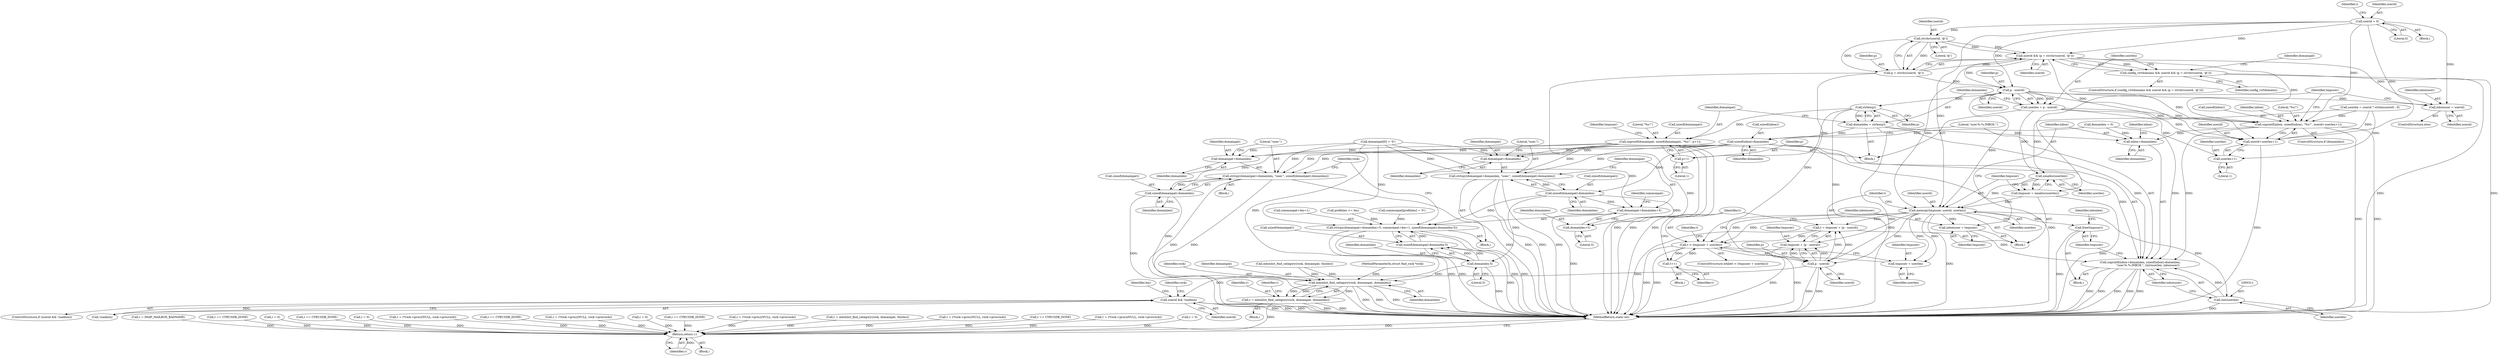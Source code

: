 digraph "0_cyrus-imapd_6bd33275368edfa71ae117de895488584678ac79@API" {
"1000214" [label="(Call,strchr(userid, '@'))"];
"1000186" [label="(Call,userid = 0)"];
"1000210" [label="(Call,userid && (p = strchr(userid, '@')))"];
"1000208" [label="(Call,config_virtdomains && userid && (p = strchr(userid, '@')))"];
"1000220" [label="(Call,p - userid)"];
"1000218" [label="(Call,userlen = p - userid)"];
"1000250" [label="(Call,snprintf(inbox, sizeof(inbox), \"%s!\", userid+userlen+1))"];
"1000301" [label="(Call,snprintf(inbox+domainlen, sizeof(inbox)-domainlen,\n                 \"user.%.*s.INBOX.\", (int)userlen, inboxuser))"];
"1000302" [label="(Call,inbox+domainlen)"];
"1000255" [label="(Call,userid+userlen+1)"];
"1000257" [label="(Call,userlen+1)"];
"1000267" [label="(Call,xmalloc(userlen))"];
"1000265" [label="(Call,tmpuser = xmalloc(userlen))"];
"1000269" [label="(Call,memcpy(tmpuser, userid, userlen))"];
"1000273" [label="(Call,t = tmpuser + (p - userid))"];
"1000281" [label="(Call,t < (tmpuser + userlen))"];
"1000296" [label="(Call,t++)"];
"1000275" [label="(Call,tmpuser + (p - userid))"];
"1000277" [label="(Call,p - userid)"];
"1000440" [label="(Call,userid && !isadmin)"];
"1000283" [label="(Call,tmpuser + userlen)"];
"1000298" [label="(Call,inboxuser = tmpuser)"];
"1000310" [label="(Call,(int)userlen)"];
"1000314" [label="(Call,free(tmpuser))"];
"1000225" [label="(Call,strlen(p))"];
"1000223" [label="(Call,domainlen = strlen(p))"];
"1000305" [label="(Call,sizeof(inbox)-domainlen)"];
"1000630" [label="(Call,strlcpy(domainpat+domainlen, \"user.\", sizeof(domainpat)-domainlen))"];
"1000631" [label="(Call,domainpat+domainlen)"];
"1000635" [label="(Call,sizeof(domainpat)-domainlen)"];
"1000724" [label="(Call,mboxlist_find_category(rock, domainpat, domainlen))"];
"1000722" [label="(Call,r = mboxlist_find_category(rock, domainpat, domainlen))"];
"1000770" [label="(Return,return r;)"];
"1000641" [label="(Call,strlcpy(domainpat+domainlen, \"user.\", sizeof(domainpat)-domainlen))"];
"1000642" [label="(Call,domainpat+domainlen)"];
"1000646" [label="(Call,sizeof(domainpat)-domainlen)"];
"1000650" [label="(Call,strlcpy(domainpat+domainlen+5, commonpat+len+1, sizeof(domainpat)-domainlen-5))"];
"1000651" [label="(Call,domainpat+domainlen+5)"];
"1000653" [label="(Call,domainlen+5)"];
"1000664" [label="(Call,domainlen-5)"];
"1000661" [label="(Call,sizeof(domainpat)-domainlen-5)"];
"1000227" [label="(Call,snprintf(domainpat, sizeof(domainpat), \"%s!\", p+1))"];
"1000232" [label="(Call,p+1)"];
"1000261" [label="(Call,inboxuser = userid)"];
"1000212" [label="(Call,p = strchr(userid, '@'))"];
"1000161" [label="(Call,userlen = userid ? strlen(userid) : 0)"];
"1000191" [label="(Identifier,i)"];
"1000257" [label="(Call,userlen+1)"];
"1000296" [label="(Call,t++)"];
"1000217" [label="(Block,)"];
"1000284" [label="(Identifier,tmpuser)"];
"1000641" [label="(Call,strlcpy(domainpat+domainlen, \"user.\", sizeof(domainpat)-domainlen))"];
"1000343" [label="(Call,r = IMAP_MAILBOX_BADNAME)"];
"1000297" [label="(Identifier,t)"];
"1000255" [label="(Call,userid+userlen+1)"];
"1000650" [label="(Call,strlcpy(domainpat+domainlen+5, commonpat+len+1, sizeof(domainpat)-domainlen-5))"];
"1000304" [label="(Identifier,domainlen)"];
"1000228" [label="(Identifier,domainpat)"];
"1000261" [label="(Call,inboxuser = userid)"];
"1000265" [label="(Call,tmpuser = xmalloc(userlen))"];
"1000248" [label="(ControlStructure,if (domainlen))"];
"1000610" [label="(Call,r == CYRUSDB_DONE)"];
"1000645" [label="(Literal,\"user.\")"];
"1000636" [label="(Call,sizeof(domainpat))"];
"1000640" [label="(Block,)"];
"1000263" [label="(Identifier,userid)"];
"1000299" [label="(Identifier,inboxuser)"];
"1000256" [label="(Identifier,userid)"];
"1000726" [label="(Identifier,domainpat)"];
"1000613" [label="(Call,r = 0)"];
"1000278" [label="(Identifier,p)"];
"1000497" [label="(Call,r == CYRUSDB_DONE)"];
"1000266" [label="(Identifier,tmpuser)"];
"1000313" [label="(Identifier,inboxuser)"];
"1000285" [label="(Identifier,userlen)"];
"1000633" [label="(Identifier,domainlen)"];
"1000213" [label="(Identifier,p)"];
"1000238" [label="(Identifier,domainpat)"];
"1000227" [label="(Call,snprintf(domainpat, sizeof(domainpat), \"%s!\", p+1))"];
"1000642" [label="(Call,domainpat+domainlen)"];
"1000656" [label="(Call,commonpat+len+1)"];
"1000651" [label="(Call,domainpat+domainlen+5)"];
"1000258" [label="(Identifier,userlen)"];
"1000772" [label="(MethodReturn,static int)"];
"1000270" [label="(Identifier,tmpuser)"];
"1000251" [label="(Identifier,inbox)"];
"1000315" [label="(Identifier,tmpuser)"];
"1000219" [label="(Identifier,userlen)"];
"1000216" [label="(Literal,'@')"];
"1000666" [label="(Literal,5)"];
"1000626" [label="(Call,prefixlen <= len)"];
"1000723" [label="(Identifier,r)"];
"1000314" [label="(Call,free(tmpuser))"];
"1000655" [label="(Literal,5)"];
"1000306" [label="(Call,sizeof(inbox))"];
"1000649" [label="(Identifier,domainlen)"];
"1000224" [label="(Identifier,domainlen)"];
"1000267" [label="(Call,xmalloc(userlen))"];
"1000207" [label="(ControlStructure,if (config_virtdomains && userid && (p = strchr(userid, '@'))))"];
"1000441" [label="(Identifier,userid)"];
"1000277" [label="(Call,p - userid)"];
"1000440" [label="(Call,userid && !isadmin)"];
"1000188" [label="(Literal,0)"];
"1000653" [label="(Call,domainlen+5)"];
"1000541" [label="(Call,r = 0)"];
"1000226" [label="(Identifier,p)"];
"1000185" [label="(Block,)"];
"1000264" [label="(Block,)"];
"1000548" [label="(Call,r = (*rock->proc)(NULL, rock->procrock))"];
"1000652" [label="(Identifier,domainpat)"];
"1000646" [label="(Call,sizeof(domainpat)-domainlen)"];
"1000403" [label="(Call,commonpat[prefixlen] = '\0')"];
"1000632" [label="(Identifier,domainpat)"];
"1000283" [label="(Call,tmpuser + userlen)"];
"1000662" [label="(Call,sizeof(domainpat))"];
"1000208" [label="(Call,config_virtdomains && userid && (p = strchr(userid, '@')))"];
"1000727" [label="(Identifier,domainlen)"];
"1000215" [label="(Identifier,userid)"];
"1000290" [label="(Identifier,t)"];
"1000305" [label="(Call,sizeof(inbox)-domainlen)"];
"1000634" [label="(Literal,\"user.\")"];
"1000664" [label="(Call,domainlen-5)"];
"1000212" [label="(Call,p = strchr(userid, '@'))"];
"1000225" [label="(Call,strlen(p))"];
"1000439" [label="(ControlStructure,if (userid && !isadmin))"];
"1000442" [label="(Call,!isadmin)"];
"1000669" [label="(Identifier,rock)"];
"1000302" [label="(Call,inbox+domainlen)"];
"1000538" [label="(Call,r == CYRUSDB_DONE)"];
"1000638" [label="(Identifier,domainlen)"];
"1000771" [label="(Identifier,r)"];
"1000234" [label="(Literal,1)"];
"1000712" [label="(Call,r = (*rock->proc)(NULL, rock->procrock))"];
"1000223" [label="(Call,domainlen = strlen(p))"];
"1000218" [label="(Call,userlen = p - userid)"];
"1000635" [label="(Call,sizeof(domainpat)-domainlen)"];
"1000468" [label="(Call,r = 0)"];
"1000303" [label="(Identifier,inbox)"];
"1000279" [label="(Identifier,userid)"];
"1000722" [label="(Call,r = mboxlist_find_category(rock, domainpat, domainlen))"];
"1000629" [label="(Block,)"];
"1000250" [label="(Call,snprintf(inbox, sizeof(inbox), \"%s!\", userid+userlen+1))"];
"1000310" [label="(Call,(int)userlen)"];
"1000621" [label="(Identifier,len)"];
"1000580" [label="(Call,r == CYRUSDB_DONE)"];
"1000214" [label="(Call,strchr(userid, '@'))"];
"1000280" [label="(ControlStructure,while(t < (tmpuser + userlen)))"];
"1000312" [label="(Identifier,userlen)"];
"1000241" [label="(Block,)"];
"1000221" [label="(Identifier,p)"];
"1000129" [label="(MethodParameterIn,struct find_rock *rock)"];
"1000281" [label="(Call,t < (tmpuser + userlen))"];
"1000187" [label="(Identifier,userid)"];
"1000260" [label="(ControlStructure,else)"];
"1000211" [label="(Identifier,userid)"];
"1000309" [label="(Literal,\"user.%.*s.INBOX.\")"];
"1000231" [label="(Literal,\"%s!\")"];
"1000694" [label="(Call,mboxlist_find_category(rock, domainpat, thislen))"];
"1000630" [label="(Call,strlcpy(domainpat+domainlen, \"user.\", sizeof(domainpat)-domainlen))"];
"1000233" [label="(Identifier,p)"];
"1000301" [label="(Call,snprintf(inbox+domainlen, sizeof(inbox)-domainlen,\n                 \"user.%.*s.INBOX.\", (int)userlen, inboxuser))"];
"1000307" [label="(Identifier,inbox)"];
"1000665" [label="(Identifier,domainlen)"];
"1000682" [label="(Call,r = (*rock->proc)(NULL, rock->procrock))"];
"1000725" [label="(Identifier,rock)"];
"1000282" [label="(Identifier,t)"];
"1000268" [label="(Identifier,userlen)"];
"1000274" [label="(Identifier,t)"];
"1000186" [label="(Call,userid = 0)"];
"1000729" [label="(Identifier,r)"];
"1000692" [label="(Call,r = mboxlist_find_category(rock, domainpat, thislen))"];
"1000232" [label="(Call,p+1)"];
"1000654" [label="(Identifier,domainlen)"];
"1000210" [label="(Call,userid && (p = strchr(userid, '@')))"];
"1000275" [label="(Call,tmpuser + (p - userid))"];
"1000229" [label="(Call,sizeof(domainpat))"];
"1000506" [label="(Call,r = (*rock->proc)(NULL, rock->procrock))"];
"1000273" [label="(Call,t = tmpuser + (p - userid))"];
"1000254" [label="(Literal,\"%s!\")"];
"1000286" [label="(Block,)"];
"1000262" [label="(Identifier,inboxuser)"];
"1000465" [label="(Call,r == CYRUSDB_DONE)"];
"1000657" [label="(Identifier,commonpat)"];
"1000245" [label="(Identifier,tmpuser)"];
"1000236" [label="(Call,domainpat[0] = '\0')"];
"1000157" [label="(Call,domainlen = 0)"];
"1000647" [label="(Call,sizeof(domainpat))"];
"1000272" [label="(Identifier,userlen)"];
"1000271" [label="(Identifier,userid)"];
"1000300" [label="(Identifier,tmpuser)"];
"1000269" [label="(Call,memcpy(tmpuser, userid, userlen))"];
"1000644" [label="(Identifier,domainlen)"];
"1000220" [label="(Call,p - userid)"];
"1000298" [label="(Call,inboxuser = tmpuser)"];
"1000317" [label="(Identifier,inboxlen)"];
"1000770" [label="(Return,return r;)"];
"1000643" [label="(Identifier,domainpat)"];
"1000209" [label="(Identifier,config_virtdomains)"];
"1000731" [label="(Call,r = (*rock->proc)(NULL, rock->procrock))"];
"1000661" [label="(Call,sizeof(domainpat)-domainlen-5)"];
"1000706" [label="(Block,)"];
"1000724" [label="(Call,mboxlist_find_category(rock, domainpat, domainlen))"];
"1000308" [label="(Identifier,domainlen)"];
"1000259" [label="(Literal,1)"];
"1000252" [label="(Call,sizeof(inbox))"];
"1000447" [label="(Identifier,rock)"];
"1000276" [label="(Identifier,tmpuser)"];
"1000500" [label="(Call,r = 0)"];
"1000222" [label="(Identifier,userid)"];
"1000631" [label="(Call,domainpat+domainlen)"];
"1000131" [label="(Block,)"];
"1000214" -> "1000212"  [label="AST: "];
"1000214" -> "1000216"  [label="CFG: "];
"1000215" -> "1000214"  [label="AST: "];
"1000216" -> "1000214"  [label="AST: "];
"1000212" -> "1000214"  [label="CFG: "];
"1000214" -> "1000210"  [label="DDG: "];
"1000214" -> "1000210"  [label="DDG: "];
"1000214" -> "1000212"  [label="DDG: "];
"1000214" -> "1000212"  [label="DDG: "];
"1000186" -> "1000214"  [label="DDG: "];
"1000186" -> "1000185"  [label="AST: "];
"1000186" -> "1000188"  [label="CFG: "];
"1000187" -> "1000186"  [label="AST: "];
"1000188" -> "1000186"  [label="AST: "];
"1000191" -> "1000186"  [label="CFG: "];
"1000186" -> "1000210"  [label="DDG: "];
"1000186" -> "1000220"  [label="DDG: "];
"1000186" -> "1000250"  [label="DDG: "];
"1000186" -> "1000255"  [label="DDG: "];
"1000186" -> "1000261"  [label="DDG: "];
"1000186" -> "1000269"  [label="DDG: "];
"1000210" -> "1000208"  [label="AST: "];
"1000210" -> "1000211"  [label="CFG: "];
"1000210" -> "1000212"  [label="CFG: "];
"1000211" -> "1000210"  [label="AST: "];
"1000212" -> "1000210"  [label="AST: "];
"1000208" -> "1000210"  [label="CFG: "];
"1000210" -> "1000208"  [label="DDG: "];
"1000212" -> "1000210"  [label="DDG: "];
"1000210" -> "1000220"  [label="DDG: "];
"1000210" -> "1000250"  [label="DDG: "];
"1000210" -> "1000255"  [label="DDG: "];
"1000210" -> "1000261"  [label="DDG: "];
"1000210" -> "1000269"  [label="DDG: "];
"1000208" -> "1000207"  [label="AST: "];
"1000208" -> "1000209"  [label="CFG: "];
"1000209" -> "1000208"  [label="AST: "];
"1000219" -> "1000208"  [label="CFG: "];
"1000238" -> "1000208"  [label="CFG: "];
"1000208" -> "1000772"  [label="DDG: "];
"1000208" -> "1000772"  [label="DDG: "];
"1000220" -> "1000218"  [label="AST: "];
"1000220" -> "1000222"  [label="CFG: "];
"1000221" -> "1000220"  [label="AST: "];
"1000222" -> "1000220"  [label="AST: "];
"1000218" -> "1000220"  [label="CFG: "];
"1000220" -> "1000218"  [label="DDG: "];
"1000220" -> "1000218"  [label="DDG: "];
"1000212" -> "1000220"  [label="DDG: "];
"1000220" -> "1000225"  [label="DDG: "];
"1000220" -> "1000250"  [label="DDG: "];
"1000220" -> "1000255"  [label="DDG: "];
"1000220" -> "1000261"  [label="DDG: "];
"1000220" -> "1000269"  [label="DDG: "];
"1000218" -> "1000217"  [label="AST: "];
"1000219" -> "1000218"  [label="AST: "];
"1000224" -> "1000218"  [label="CFG: "];
"1000218" -> "1000250"  [label="DDG: "];
"1000218" -> "1000255"  [label="DDG: "];
"1000218" -> "1000257"  [label="DDG: "];
"1000218" -> "1000267"  [label="DDG: "];
"1000250" -> "1000248"  [label="AST: "];
"1000250" -> "1000255"  [label="CFG: "];
"1000251" -> "1000250"  [label="AST: "];
"1000252" -> "1000250"  [label="AST: "];
"1000254" -> "1000250"  [label="AST: "];
"1000255" -> "1000250"  [label="AST: "];
"1000266" -> "1000250"  [label="CFG: "];
"1000250" -> "1000772"  [label="DDG: "];
"1000250" -> "1000772"  [label="DDG: "];
"1000161" -> "1000250"  [label="DDG: "];
"1000250" -> "1000301"  [label="DDG: "];
"1000250" -> "1000302"  [label="DDG: "];
"1000301" -> "1000241"  [label="AST: "];
"1000301" -> "1000313"  [label="CFG: "];
"1000302" -> "1000301"  [label="AST: "];
"1000305" -> "1000301"  [label="AST: "];
"1000309" -> "1000301"  [label="AST: "];
"1000310" -> "1000301"  [label="AST: "];
"1000313" -> "1000301"  [label="AST: "];
"1000315" -> "1000301"  [label="CFG: "];
"1000301" -> "1000772"  [label="DDG: "];
"1000301" -> "1000772"  [label="DDG: "];
"1000301" -> "1000772"  [label="DDG: "];
"1000301" -> "1000772"  [label="DDG: "];
"1000301" -> "1000772"  [label="DDG: "];
"1000157" -> "1000301"  [label="DDG: "];
"1000223" -> "1000301"  [label="DDG: "];
"1000305" -> "1000301"  [label="DDG: "];
"1000310" -> "1000301"  [label="DDG: "];
"1000298" -> "1000301"  [label="DDG: "];
"1000302" -> "1000304"  [label="CFG: "];
"1000303" -> "1000302"  [label="AST: "];
"1000304" -> "1000302"  [label="AST: "];
"1000307" -> "1000302"  [label="CFG: "];
"1000157" -> "1000302"  [label="DDG: "];
"1000223" -> "1000302"  [label="DDG: "];
"1000255" -> "1000257"  [label="CFG: "];
"1000256" -> "1000255"  [label="AST: "];
"1000257" -> "1000255"  [label="AST: "];
"1000255" -> "1000772"  [label="DDG: "];
"1000161" -> "1000255"  [label="DDG: "];
"1000257" -> "1000259"  [label="CFG: "];
"1000258" -> "1000257"  [label="AST: "];
"1000259" -> "1000257"  [label="AST: "];
"1000161" -> "1000257"  [label="DDG: "];
"1000267" -> "1000265"  [label="AST: "];
"1000267" -> "1000268"  [label="CFG: "];
"1000268" -> "1000267"  [label="AST: "];
"1000265" -> "1000267"  [label="CFG: "];
"1000267" -> "1000265"  [label="DDG: "];
"1000161" -> "1000267"  [label="DDG: "];
"1000267" -> "1000269"  [label="DDG: "];
"1000265" -> "1000264"  [label="AST: "];
"1000266" -> "1000265"  [label="AST: "];
"1000270" -> "1000265"  [label="CFG: "];
"1000265" -> "1000772"  [label="DDG: "];
"1000265" -> "1000269"  [label="DDG: "];
"1000269" -> "1000264"  [label="AST: "];
"1000269" -> "1000272"  [label="CFG: "];
"1000270" -> "1000269"  [label="AST: "];
"1000271" -> "1000269"  [label="AST: "];
"1000272" -> "1000269"  [label="AST: "];
"1000274" -> "1000269"  [label="CFG: "];
"1000269" -> "1000772"  [label="DDG: "];
"1000269" -> "1000273"  [label="DDG: "];
"1000269" -> "1000275"  [label="DDG: "];
"1000269" -> "1000277"  [label="DDG: "];
"1000269" -> "1000281"  [label="DDG: "];
"1000269" -> "1000281"  [label="DDG: "];
"1000269" -> "1000283"  [label="DDG: "];
"1000269" -> "1000283"  [label="DDG: "];
"1000269" -> "1000298"  [label="DDG: "];
"1000269" -> "1000310"  [label="DDG: "];
"1000269" -> "1000314"  [label="DDG: "];
"1000273" -> "1000264"  [label="AST: "];
"1000273" -> "1000275"  [label="CFG: "];
"1000274" -> "1000273"  [label="AST: "];
"1000275" -> "1000273"  [label="AST: "];
"1000282" -> "1000273"  [label="CFG: "];
"1000273" -> "1000772"  [label="DDG: "];
"1000277" -> "1000273"  [label="DDG: "];
"1000277" -> "1000273"  [label="DDG: "];
"1000273" -> "1000281"  [label="DDG: "];
"1000281" -> "1000280"  [label="AST: "];
"1000281" -> "1000283"  [label="CFG: "];
"1000282" -> "1000281"  [label="AST: "];
"1000283" -> "1000281"  [label="AST: "];
"1000290" -> "1000281"  [label="CFG: "];
"1000299" -> "1000281"  [label="CFG: "];
"1000281" -> "1000772"  [label="DDG: "];
"1000281" -> "1000772"  [label="DDG: "];
"1000281" -> "1000772"  [label="DDG: "];
"1000296" -> "1000281"  [label="DDG: "];
"1000281" -> "1000296"  [label="DDG: "];
"1000296" -> "1000286"  [label="AST: "];
"1000296" -> "1000297"  [label="CFG: "];
"1000297" -> "1000296"  [label="AST: "];
"1000282" -> "1000296"  [label="CFG: "];
"1000275" -> "1000277"  [label="CFG: "];
"1000276" -> "1000275"  [label="AST: "];
"1000277" -> "1000275"  [label="AST: "];
"1000275" -> "1000772"  [label="DDG: "];
"1000277" -> "1000275"  [label="DDG: "];
"1000277" -> "1000275"  [label="DDG: "];
"1000277" -> "1000279"  [label="CFG: "];
"1000278" -> "1000277"  [label="AST: "];
"1000279" -> "1000277"  [label="AST: "];
"1000277" -> "1000772"  [label="DDG: "];
"1000277" -> "1000772"  [label="DDG: "];
"1000212" -> "1000277"  [label="DDG: "];
"1000225" -> "1000277"  [label="DDG: "];
"1000277" -> "1000440"  [label="DDG: "];
"1000440" -> "1000439"  [label="AST: "];
"1000440" -> "1000441"  [label="CFG: "];
"1000440" -> "1000442"  [label="CFG: "];
"1000441" -> "1000440"  [label="AST: "];
"1000442" -> "1000440"  [label="AST: "];
"1000447" -> "1000440"  [label="CFG: "];
"1000621" -> "1000440"  [label="CFG: "];
"1000440" -> "1000772"  [label="DDG: "];
"1000440" -> "1000772"  [label="DDG: "];
"1000440" -> "1000772"  [label="DDG: "];
"1000442" -> "1000440"  [label="DDG: "];
"1000283" -> "1000285"  [label="CFG: "];
"1000284" -> "1000283"  [label="AST: "];
"1000285" -> "1000283"  [label="AST: "];
"1000298" -> "1000264"  [label="AST: "];
"1000298" -> "1000300"  [label="CFG: "];
"1000299" -> "1000298"  [label="AST: "];
"1000300" -> "1000298"  [label="AST: "];
"1000303" -> "1000298"  [label="CFG: "];
"1000310" -> "1000312"  [label="CFG: "];
"1000311" -> "1000310"  [label="AST: "];
"1000312" -> "1000310"  [label="AST: "];
"1000313" -> "1000310"  [label="CFG: "];
"1000310" -> "1000772"  [label="DDG: "];
"1000314" -> "1000241"  [label="AST: "];
"1000314" -> "1000315"  [label="CFG: "];
"1000315" -> "1000314"  [label="AST: "];
"1000317" -> "1000314"  [label="CFG: "];
"1000314" -> "1000772"  [label="DDG: "];
"1000225" -> "1000223"  [label="AST: "];
"1000225" -> "1000226"  [label="CFG: "];
"1000226" -> "1000225"  [label="AST: "];
"1000223" -> "1000225"  [label="CFG: "];
"1000225" -> "1000223"  [label="DDG: "];
"1000225" -> "1000227"  [label="DDG: "];
"1000225" -> "1000232"  [label="DDG: "];
"1000223" -> "1000217"  [label="AST: "];
"1000224" -> "1000223"  [label="AST: "];
"1000228" -> "1000223"  [label="CFG: "];
"1000223" -> "1000772"  [label="DDG: "];
"1000223" -> "1000305"  [label="DDG: "];
"1000305" -> "1000308"  [label="CFG: "];
"1000306" -> "1000305"  [label="AST: "];
"1000308" -> "1000305"  [label="AST: "];
"1000309" -> "1000305"  [label="CFG: "];
"1000305" -> "1000772"  [label="DDG: "];
"1000157" -> "1000305"  [label="DDG: "];
"1000305" -> "1000630"  [label="DDG: "];
"1000305" -> "1000631"  [label="DDG: "];
"1000305" -> "1000635"  [label="DDG: "];
"1000305" -> "1000641"  [label="DDG: "];
"1000305" -> "1000642"  [label="DDG: "];
"1000305" -> "1000646"  [label="DDG: "];
"1000630" -> "1000629"  [label="AST: "];
"1000630" -> "1000635"  [label="CFG: "];
"1000631" -> "1000630"  [label="AST: "];
"1000634" -> "1000630"  [label="AST: "];
"1000635" -> "1000630"  [label="AST: "];
"1000669" -> "1000630"  [label="CFG: "];
"1000630" -> "1000772"  [label="DDG: "];
"1000630" -> "1000772"  [label="DDG: "];
"1000630" -> "1000772"  [label="DDG: "];
"1000236" -> "1000630"  [label="DDG: "];
"1000227" -> "1000630"  [label="DDG: "];
"1000635" -> "1000630"  [label="DDG: "];
"1000631" -> "1000633"  [label="CFG: "];
"1000632" -> "1000631"  [label="AST: "];
"1000633" -> "1000631"  [label="AST: "];
"1000634" -> "1000631"  [label="CFG: "];
"1000236" -> "1000631"  [label="DDG: "];
"1000227" -> "1000631"  [label="DDG: "];
"1000635" -> "1000638"  [label="CFG: "];
"1000636" -> "1000635"  [label="AST: "];
"1000638" -> "1000635"  [label="AST: "];
"1000635" -> "1000772"  [label="DDG: "];
"1000635" -> "1000724"  [label="DDG: "];
"1000724" -> "1000722"  [label="AST: "];
"1000724" -> "1000727"  [label="CFG: "];
"1000725" -> "1000724"  [label="AST: "];
"1000726" -> "1000724"  [label="AST: "];
"1000727" -> "1000724"  [label="AST: "];
"1000722" -> "1000724"  [label="CFG: "];
"1000724" -> "1000772"  [label="DDG: "];
"1000724" -> "1000772"  [label="DDG: "];
"1000724" -> "1000772"  [label="DDG: "];
"1000724" -> "1000722"  [label="DDG: "];
"1000724" -> "1000722"  [label="DDG: "];
"1000724" -> "1000722"  [label="DDG: "];
"1000694" -> "1000724"  [label="DDG: "];
"1000694" -> "1000724"  [label="DDG: "];
"1000129" -> "1000724"  [label="DDG: "];
"1000236" -> "1000724"  [label="DDG: "];
"1000664" -> "1000724"  [label="DDG: "];
"1000722" -> "1000706"  [label="AST: "];
"1000723" -> "1000722"  [label="AST: "];
"1000729" -> "1000722"  [label="CFG: "];
"1000722" -> "1000772"  [label="DDG: "];
"1000722" -> "1000772"  [label="DDG: "];
"1000722" -> "1000770"  [label="DDG: "];
"1000770" -> "1000131"  [label="AST: "];
"1000770" -> "1000771"  [label="CFG: "];
"1000771" -> "1000770"  [label="AST: "];
"1000772" -> "1000770"  [label="CFG: "];
"1000770" -> "1000772"  [label="DDG: "];
"1000771" -> "1000770"  [label="DDG: "];
"1000613" -> "1000770"  [label="DDG: "];
"1000692" -> "1000770"  [label="DDG: "];
"1000343" -> "1000770"  [label="DDG: "];
"1000497" -> "1000770"  [label="DDG: "];
"1000610" -> "1000770"  [label="DDG: "];
"1000468" -> "1000770"  [label="DDG: "];
"1000580" -> "1000770"  [label="DDG: "];
"1000538" -> "1000770"  [label="DDG: "];
"1000548" -> "1000770"  [label="DDG: "];
"1000465" -> "1000770"  [label="DDG: "];
"1000506" -> "1000770"  [label="DDG: "];
"1000682" -> "1000770"  [label="DDG: "];
"1000541" -> "1000770"  [label="DDG: "];
"1000500" -> "1000770"  [label="DDG: "];
"1000712" -> "1000770"  [label="DDG: "];
"1000731" -> "1000770"  [label="DDG: "];
"1000641" -> "1000640"  [label="AST: "];
"1000641" -> "1000646"  [label="CFG: "];
"1000642" -> "1000641"  [label="AST: "];
"1000645" -> "1000641"  [label="AST: "];
"1000646" -> "1000641"  [label="AST: "];
"1000652" -> "1000641"  [label="CFG: "];
"1000641" -> "1000772"  [label="DDG: "];
"1000641" -> "1000772"  [label="DDG: "];
"1000641" -> "1000772"  [label="DDG: "];
"1000236" -> "1000641"  [label="DDG: "];
"1000227" -> "1000641"  [label="DDG: "];
"1000646" -> "1000641"  [label="DDG: "];
"1000642" -> "1000644"  [label="CFG: "];
"1000643" -> "1000642"  [label="AST: "];
"1000644" -> "1000642"  [label="AST: "];
"1000645" -> "1000642"  [label="CFG: "];
"1000236" -> "1000642"  [label="DDG: "];
"1000227" -> "1000642"  [label="DDG: "];
"1000646" -> "1000649"  [label="CFG: "];
"1000647" -> "1000646"  [label="AST: "];
"1000649" -> "1000646"  [label="AST: "];
"1000646" -> "1000650"  [label="DDG: "];
"1000646" -> "1000651"  [label="DDG: "];
"1000646" -> "1000653"  [label="DDG: "];
"1000646" -> "1000664"  [label="DDG: "];
"1000650" -> "1000640"  [label="AST: "];
"1000650" -> "1000661"  [label="CFG: "];
"1000651" -> "1000650"  [label="AST: "];
"1000656" -> "1000650"  [label="AST: "];
"1000661" -> "1000650"  [label="AST: "];
"1000669" -> "1000650"  [label="CFG: "];
"1000650" -> "1000772"  [label="DDG: "];
"1000650" -> "1000772"  [label="DDG: "];
"1000650" -> "1000772"  [label="DDG: "];
"1000650" -> "1000772"  [label="DDG: "];
"1000236" -> "1000650"  [label="DDG: "];
"1000403" -> "1000650"  [label="DDG: "];
"1000626" -> "1000650"  [label="DDG: "];
"1000661" -> "1000650"  [label="DDG: "];
"1000651" -> "1000653"  [label="CFG: "];
"1000652" -> "1000651"  [label="AST: "];
"1000653" -> "1000651"  [label="AST: "];
"1000657" -> "1000651"  [label="CFG: "];
"1000651" -> "1000772"  [label="DDG: "];
"1000236" -> "1000651"  [label="DDG: "];
"1000653" -> "1000655"  [label="CFG: "];
"1000654" -> "1000653"  [label="AST: "];
"1000655" -> "1000653"  [label="AST: "];
"1000664" -> "1000661"  [label="AST: "];
"1000664" -> "1000666"  [label="CFG: "];
"1000665" -> "1000664"  [label="AST: "];
"1000666" -> "1000664"  [label="AST: "];
"1000661" -> "1000664"  [label="CFG: "];
"1000664" -> "1000772"  [label="DDG: "];
"1000664" -> "1000661"  [label="DDG: "];
"1000664" -> "1000661"  [label="DDG: "];
"1000662" -> "1000661"  [label="AST: "];
"1000661" -> "1000772"  [label="DDG: "];
"1000227" -> "1000217"  [label="AST: "];
"1000227" -> "1000232"  [label="CFG: "];
"1000228" -> "1000227"  [label="AST: "];
"1000229" -> "1000227"  [label="AST: "];
"1000231" -> "1000227"  [label="AST: "];
"1000232" -> "1000227"  [label="AST: "];
"1000245" -> "1000227"  [label="CFG: "];
"1000227" -> "1000772"  [label="DDG: "];
"1000227" -> "1000772"  [label="DDG: "];
"1000227" -> "1000772"  [label="DDG: "];
"1000232" -> "1000234"  [label="CFG: "];
"1000233" -> "1000232"  [label="AST: "];
"1000234" -> "1000232"  [label="AST: "];
"1000261" -> "1000260"  [label="AST: "];
"1000261" -> "1000263"  [label="CFG: "];
"1000262" -> "1000261"  [label="AST: "];
"1000263" -> "1000261"  [label="AST: "];
"1000266" -> "1000261"  [label="CFG: "];
"1000213" -> "1000212"  [label="AST: "];
"1000212" -> "1000772"  [label="DDG: "];
}
